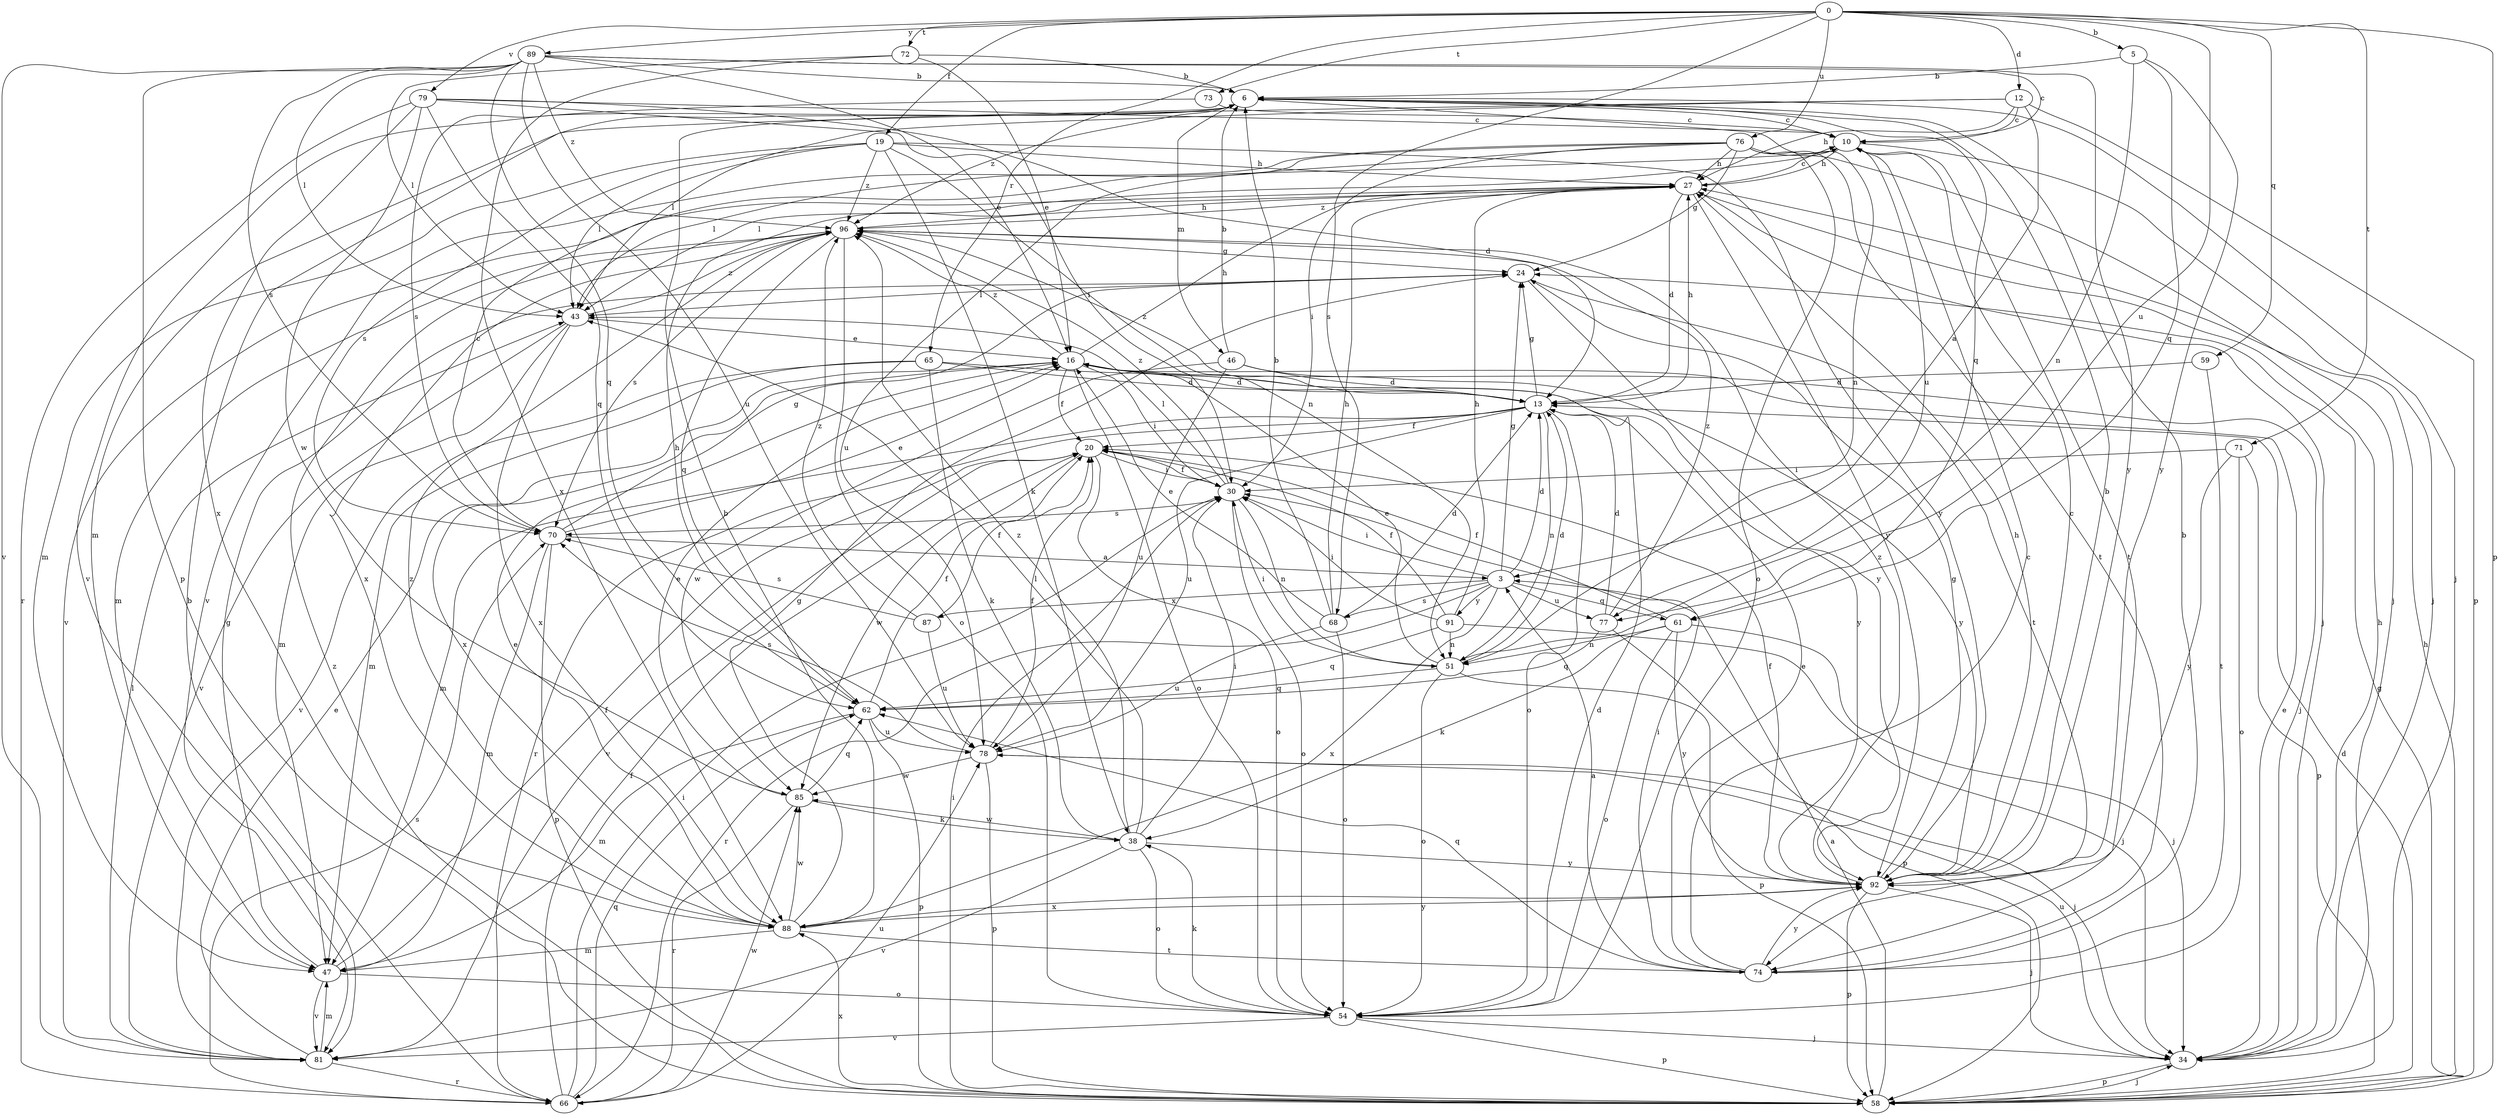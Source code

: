 strict digraph  {
0;
3;
5;
6;
10;
12;
13;
16;
19;
20;
24;
27;
30;
34;
38;
43;
46;
47;
51;
54;
58;
59;
61;
62;
65;
66;
68;
70;
71;
72;
73;
74;
76;
77;
78;
79;
81;
85;
87;
88;
89;
91;
92;
96;
0 -> 5  [label=b];
0 -> 12  [label=d];
0 -> 19  [label=f];
0 -> 58  [label=p];
0 -> 59  [label=q];
0 -> 65  [label=r];
0 -> 68  [label=s];
0 -> 71  [label=t];
0 -> 72  [label=t];
0 -> 73  [label=t];
0 -> 76  [label=u];
0 -> 77  [label=u];
0 -> 79  [label=v];
0 -> 89  [label=y];
3 -> 13  [label=d];
3 -> 24  [label=g];
3 -> 30  [label=i];
3 -> 61  [label=q];
3 -> 66  [label=r];
3 -> 68  [label=s];
3 -> 77  [label=u];
3 -> 87  [label=x];
3 -> 88  [label=x];
3 -> 91  [label=y];
5 -> 6  [label=b];
5 -> 51  [label=n];
5 -> 61  [label=q];
5 -> 92  [label=y];
6 -> 10  [label=c];
6 -> 34  [label=j];
6 -> 46  [label=m];
6 -> 51  [label=n];
6 -> 61  [label=q];
6 -> 81  [label=v];
6 -> 96  [label=z];
10 -> 27  [label=h];
10 -> 34  [label=j];
10 -> 43  [label=l];
10 -> 74  [label=t];
10 -> 77  [label=u];
12 -> 3  [label=a];
12 -> 10  [label=c];
12 -> 27  [label=h];
12 -> 43  [label=l];
12 -> 47  [label=m];
12 -> 58  [label=p];
13 -> 20  [label=f];
13 -> 24  [label=g];
13 -> 27  [label=h];
13 -> 47  [label=m];
13 -> 51  [label=n];
13 -> 54  [label=o];
13 -> 66  [label=r];
13 -> 78  [label=u];
13 -> 96  [label=z];
16 -> 13  [label=d];
16 -> 20  [label=f];
16 -> 27  [label=h];
16 -> 30  [label=i];
16 -> 34  [label=j];
16 -> 54  [label=o];
16 -> 88  [label=x];
16 -> 96  [label=z];
19 -> 27  [label=h];
19 -> 38  [label=k];
19 -> 43  [label=l];
19 -> 47  [label=m];
19 -> 51  [label=n];
19 -> 70  [label=s];
19 -> 92  [label=y];
19 -> 96  [label=z];
20 -> 30  [label=i];
20 -> 54  [label=o];
20 -> 81  [label=v];
20 -> 85  [label=w];
24 -> 43  [label=l];
24 -> 74  [label=t];
24 -> 92  [label=y];
27 -> 10  [label=c];
27 -> 13  [label=d];
27 -> 34  [label=j];
27 -> 81  [label=v];
27 -> 92  [label=y];
27 -> 96  [label=z];
30 -> 20  [label=f];
30 -> 43  [label=l];
30 -> 51  [label=n];
30 -> 54  [label=o];
30 -> 70  [label=s];
30 -> 96  [label=z];
34 -> 16  [label=e];
34 -> 27  [label=h];
34 -> 58  [label=p];
34 -> 78  [label=u];
38 -> 30  [label=i];
38 -> 43  [label=l];
38 -> 54  [label=o];
38 -> 81  [label=v];
38 -> 85  [label=w];
38 -> 92  [label=y];
38 -> 96  [label=z];
43 -> 16  [label=e];
43 -> 47  [label=m];
43 -> 81  [label=v];
43 -> 88  [label=x];
43 -> 96  [label=z];
46 -> 6  [label=b];
46 -> 13  [label=d];
46 -> 78  [label=u];
46 -> 85  [label=w];
46 -> 92  [label=y];
47 -> 20  [label=f];
47 -> 24  [label=g];
47 -> 54  [label=o];
47 -> 81  [label=v];
51 -> 13  [label=d];
51 -> 16  [label=e];
51 -> 30  [label=i];
51 -> 54  [label=o];
51 -> 58  [label=p];
51 -> 62  [label=q];
54 -> 13  [label=d];
54 -> 34  [label=j];
54 -> 38  [label=k];
54 -> 58  [label=p];
54 -> 81  [label=v];
58 -> 3  [label=a];
58 -> 13  [label=d];
58 -> 24  [label=g];
58 -> 27  [label=h];
58 -> 30  [label=i];
58 -> 34  [label=j];
58 -> 88  [label=x];
58 -> 96  [label=z];
59 -> 13  [label=d];
59 -> 74  [label=t];
61 -> 20  [label=f];
61 -> 34  [label=j];
61 -> 38  [label=k];
61 -> 51  [label=n];
61 -> 54  [label=o];
61 -> 92  [label=y];
62 -> 20  [label=f];
62 -> 27  [label=h];
62 -> 47  [label=m];
62 -> 58  [label=p];
62 -> 78  [label=u];
65 -> 13  [label=d];
65 -> 38  [label=k];
65 -> 47  [label=m];
65 -> 81  [label=v];
65 -> 92  [label=y];
66 -> 6  [label=b];
66 -> 20  [label=f];
66 -> 30  [label=i];
66 -> 62  [label=q];
66 -> 70  [label=s];
66 -> 78  [label=u];
66 -> 85  [label=w];
68 -> 6  [label=b];
68 -> 13  [label=d];
68 -> 16  [label=e];
68 -> 27  [label=h];
68 -> 54  [label=o];
68 -> 78  [label=u];
70 -> 3  [label=a];
70 -> 10  [label=c];
70 -> 16  [label=e];
70 -> 24  [label=g];
70 -> 47  [label=m];
70 -> 58  [label=p];
71 -> 30  [label=i];
71 -> 54  [label=o];
71 -> 58  [label=p];
71 -> 92  [label=y];
72 -> 6  [label=b];
72 -> 16  [label=e];
72 -> 43  [label=l];
72 -> 88  [label=x];
73 -> 10  [label=c];
73 -> 70  [label=s];
74 -> 3  [label=a];
74 -> 6  [label=b];
74 -> 10  [label=c];
74 -> 16  [label=e];
74 -> 30  [label=i];
74 -> 62  [label=q];
74 -> 92  [label=y];
76 -> 24  [label=g];
76 -> 27  [label=h];
76 -> 30  [label=i];
76 -> 34  [label=j];
76 -> 43  [label=l];
76 -> 54  [label=o];
76 -> 74  [label=t];
76 -> 78  [label=u];
76 -> 81  [label=v];
77 -> 13  [label=d];
77 -> 58  [label=p];
77 -> 62  [label=q];
77 -> 96  [label=z];
78 -> 20  [label=f];
78 -> 34  [label=j];
78 -> 58  [label=p];
78 -> 70  [label=s];
78 -> 85  [label=w];
79 -> 10  [label=c];
79 -> 13  [label=d];
79 -> 30  [label=i];
79 -> 62  [label=q];
79 -> 66  [label=r];
79 -> 85  [label=w];
79 -> 88  [label=x];
81 -> 16  [label=e];
81 -> 43  [label=l];
81 -> 47  [label=m];
81 -> 66  [label=r];
85 -> 16  [label=e];
85 -> 38  [label=k];
85 -> 62  [label=q];
85 -> 66  [label=r];
87 -> 20  [label=f];
87 -> 70  [label=s];
87 -> 78  [label=u];
87 -> 96  [label=z];
88 -> 6  [label=b];
88 -> 16  [label=e];
88 -> 24  [label=g];
88 -> 47  [label=m];
88 -> 74  [label=t];
88 -> 85  [label=w];
88 -> 92  [label=y];
88 -> 96  [label=z];
89 -> 6  [label=b];
89 -> 10  [label=c];
89 -> 16  [label=e];
89 -> 43  [label=l];
89 -> 58  [label=p];
89 -> 62  [label=q];
89 -> 70  [label=s];
89 -> 78  [label=u];
89 -> 81  [label=v];
89 -> 92  [label=y];
89 -> 96  [label=z];
91 -> 20  [label=f];
91 -> 27  [label=h];
91 -> 30  [label=i];
91 -> 34  [label=j];
91 -> 51  [label=n];
91 -> 62  [label=q];
92 -> 6  [label=b];
92 -> 10  [label=c];
92 -> 20  [label=f];
92 -> 24  [label=g];
92 -> 27  [label=h];
92 -> 34  [label=j];
92 -> 58  [label=p];
92 -> 88  [label=x];
92 -> 96  [label=z];
96 -> 24  [label=g];
96 -> 27  [label=h];
96 -> 47  [label=m];
96 -> 54  [label=o];
96 -> 62  [label=q];
96 -> 70  [label=s];
96 -> 88  [label=x];
}
